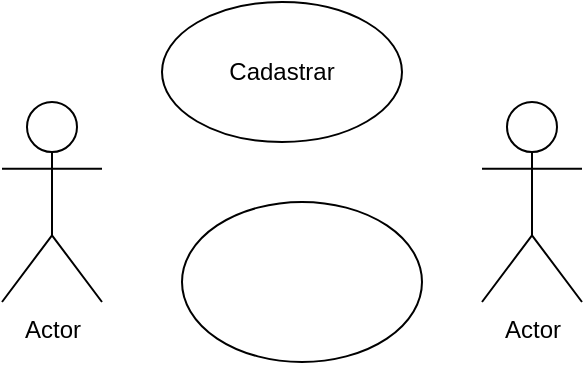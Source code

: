 <mxfile version="24.4.15" type="google">
  <diagram name="Página-1" id="gAYTWEUvoM4HMDJTzD4B">
    <mxGraphModel grid="1" page="1" gridSize="10" guides="1" tooltips="1" connect="1" arrows="1" fold="1" pageScale="1" pageWidth="827" pageHeight="1169" math="0" shadow="0">
      <root>
        <mxCell id="0" />
        <mxCell id="1" parent="0" />
        <mxCell id="dF0iZluLqn2ATEqQNhMA-3" value="Actor" style="shape=umlActor;verticalLabelPosition=bottom;verticalAlign=top;html=1;" vertex="1" parent="1">
          <mxGeometry x="470" y="330" width="50" height="100" as="geometry" />
        </mxCell>
        <mxCell id="dF0iZluLqn2ATEqQNhMA-6" value="Actor" style="shape=umlActor;verticalLabelPosition=bottom;verticalAlign=top;html=1;" vertex="1" parent="1">
          <mxGeometry x="230" y="330" width="50" height="100" as="geometry" />
        </mxCell>
        <mxCell id="dF0iZluLqn2ATEqQNhMA-8" value="Cadastrar" style="ellipse;whiteSpace=wrap;html=1;" vertex="1" parent="1">
          <mxGeometry x="310" y="280" width="120" height="70" as="geometry" />
        </mxCell>
        <mxCell id="dF0iZluLqn2ATEqQNhMA-9" value="" style="ellipse;whiteSpace=wrap;html=1;" vertex="1" parent="1">
          <mxGeometry x="320" y="380" width="120" height="80" as="geometry" />
        </mxCell>
      </root>
    </mxGraphModel>
  </diagram>
</mxfile>
